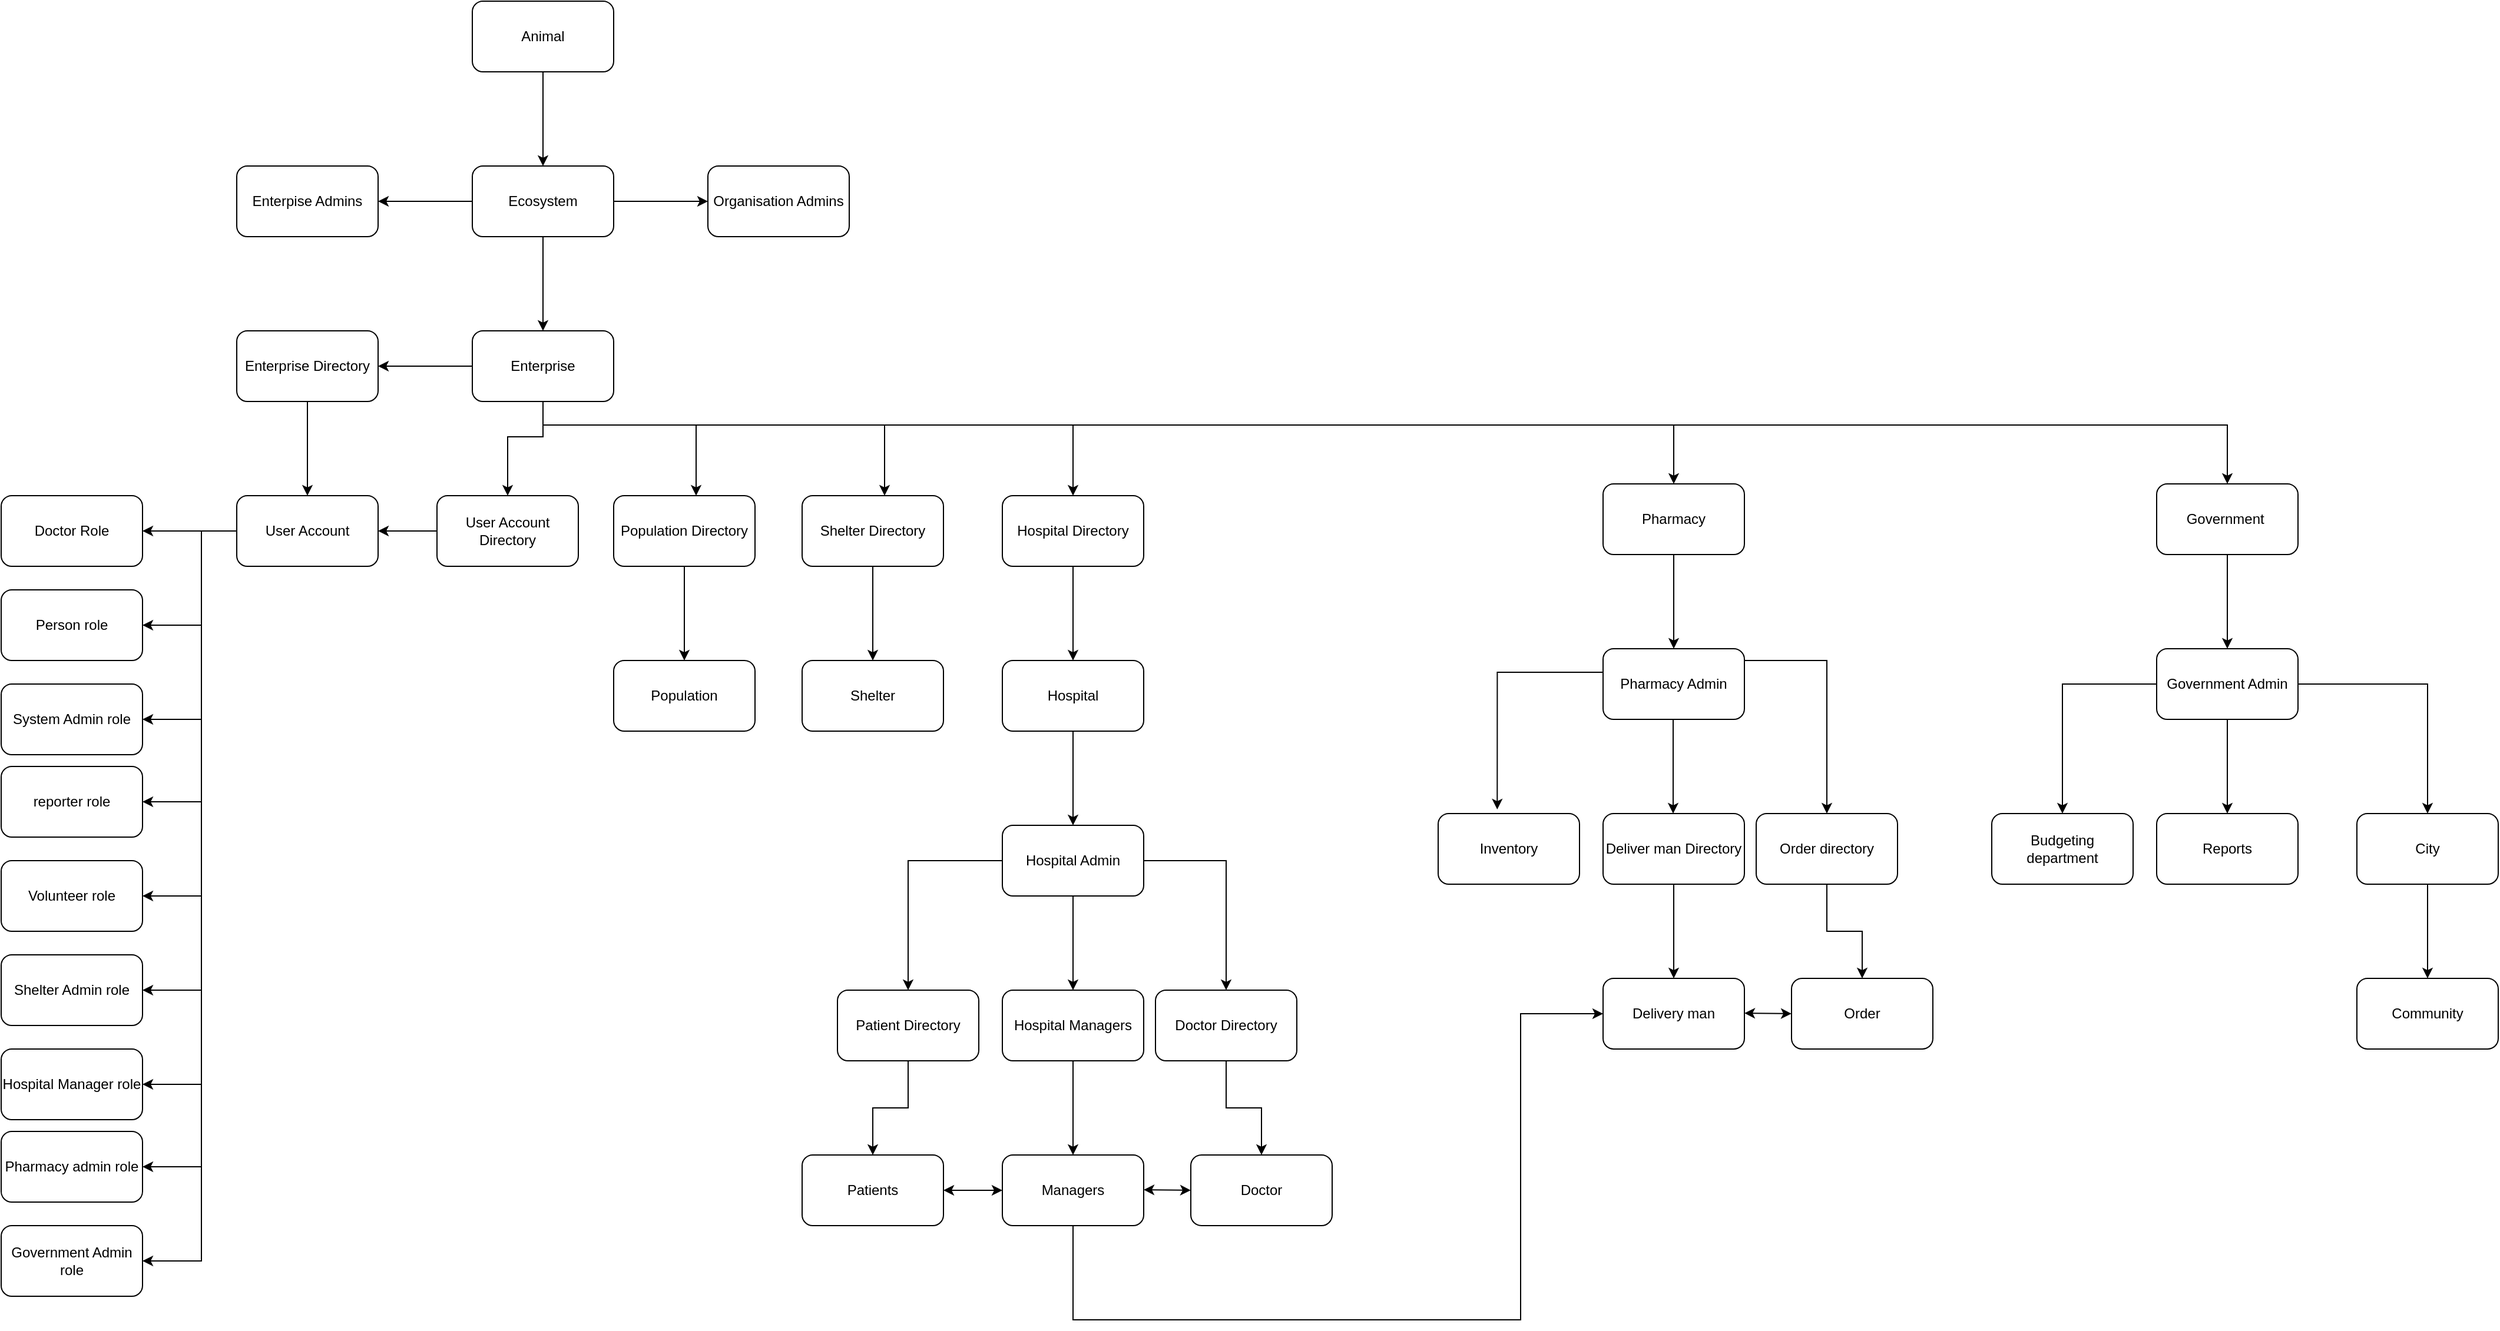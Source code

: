 <mxfile version="20.6.0" type="device"><diagram id="ehGRrM086gjIiH3QKwF8" name="Page-1"><mxGraphModel dx="2014" dy="582" grid="1" gridSize="10" guides="1" tooltips="1" connect="1" arrows="1" fold="1" page="1" pageScale="1" pageWidth="850" pageHeight="1100" math="0" shadow="0"><root><mxCell id="0"/><mxCell id="1" parent="0"/><mxCell id="E7ZCTLQ7cHhHYPHQt6Xk-4" value="" style="edgeStyle=orthogonalEdgeStyle;rounded=0;orthogonalLoop=1;jettySize=auto;html=1;" edge="1" parent="1" source="E7ZCTLQ7cHhHYPHQt6Xk-1" target="E7ZCTLQ7cHhHYPHQt6Xk-3"><mxGeometry relative="1" as="geometry"/></mxCell><mxCell id="E7ZCTLQ7cHhHYPHQt6Xk-1" value="Animal" style="rounded=1;whiteSpace=wrap;html=1;" vertex="1" parent="1"><mxGeometry x="370" y="20" width="120" height="60" as="geometry"/></mxCell><mxCell id="E7ZCTLQ7cHhHYPHQt6Xk-6" value="" style="edgeStyle=orthogonalEdgeStyle;rounded=0;orthogonalLoop=1;jettySize=auto;html=1;" edge="1" parent="1" source="E7ZCTLQ7cHhHYPHQt6Xk-3" target="E7ZCTLQ7cHhHYPHQt6Xk-5"><mxGeometry relative="1" as="geometry"/></mxCell><mxCell id="E7ZCTLQ7cHhHYPHQt6Xk-8" value="" style="edgeStyle=orthogonalEdgeStyle;rounded=0;orthogonalLoop=1;jettySize=auto;html=1;" edge="1" parent="1" source="E7ZCTLQ7cHhHYPHQt6Xk-3" target="E7ZCTLQ7cHhHYPHQt6Xk-7"><mxGeometry relative="1" as="geometry"/></mxCell><mxCell id="E7ZCTLQ7cHhHYPHQt6Xk-10" value="" style="edgeStyle=orthogonalEdgeStyle;rounded=0;orthogonalLoop=1;jettySize=auto;html=1;" edge="1" parent="1" source="E7ZCTLQ7cHhHYPHQt6Xk-3" target="E7ZCTLQ7cHhHYPHQt6Xk-9"><mxGeometry relative="1" as="geometry"/></mxCell><mxCell id="E7ZCTLQ7cHhHYPHQt6Xk-3" value="Ecosystem" style="rounded=1;whiteSpace=wrap;html=1;" vertex="1" parent="1"><mxGeometry x="370" y="160" width="120" height="60" as="geometry"/></mxCell><mxCell id="E7ZCTLQ7cHhHYPHQt6Xk-5" value="Enterpise Admins" style="rounded=1;whiteSpace=wrap;html=1;" vertex="1" parent="1"><mxGeometry x="170" y="160" width="120" height="60" as="geometry"/></mxCell><mxCell id="E7ZCTLQ7cHhHYPHQt6Xk-7" value="Organisation Admins" style="rounded=1;whiteSpace=wrap;html=1;" vertex="1" parent="1"><mxGeometry x="570" y="160" width="120" height="60" as="geometry"/></mxCell><mxCell id="E7ZCTLQ7cHhHYPHQt6Xk-12" value="" style="edgeStyle=orthogonalEdgeStyle;rounded=0;orthogonalLoop=1;jettySize=auto;html=1;" edge="1" parent="1" source="E7ZCTLQ7cHhHYPHQt6Xk-9" target="E7ZCTLQ7cHhHYPHQt6Xk-11"><mxGeometry relative="1" as="geometry"/></mxCell><mxCell id="E7ZCTLQ7cHhHYPHQt6Xk-16" value="" style="edgeStyle=orthogonalEdgeStyle;rounded=0;orthogonalLoop=1;jettySize=auto;html=1;" edge="1" parent="1" source="E7ZCTLQ7cHhHYPHQt6Xk-9" target="E7ZCTLQ7cHhHYPHQt6Xk-15"><mxGeometry relative="1" as="geometry"><Array as="points"><mxPoint x="430" y="390"/><mxPoint x="400" y="390"/></Array></mxGeometry></mxCell><mxCell id="E7ZCTLQ7cHhHYPHQt6Xk-9" value="Enterprise" style="rounded=1;whiteSpace=wrap;html=1;" vertex="1" parent="1"><mxGeometry x="370" y="300" width="120" height="60" as="geometry"/></mxCell><mxCell id="E7ZCTLQ7cHhHYPHQt6Xk-14" value="" style="edgeStyle=orthogonalEdgeStyle;rounded=0;orthogonalLoop=1;jettySize=auto;html=1;" edge="1" parent="1" source="E7ZCTLQ7cHhHYPHQt6Xk-11" target="E7ZCTLQ7cHhHYPHQt6Xk-13"><mxGeometry relative="1" as="geometry"/></mxCell><mxCell id="E7ZCTLQ7cHhHYPHQt6Xk-11" value="Enterprise Directory" style="rounded=1;whiteSpace=wrap;html=1;" vertex="1" parent="1"><mxGeometry x="170" y="300" width="120" height="60" as="geometry"/></mxCell><mxCell id="E7ZCTLQ7cHhHYPHQt6Xk-92" value="" style="edgeStyle=orthogonalEdgeStyle;rounded=0;orthogonalLoop=1;jettySize=auto;html=1;" edge="1" parent="1" source="E7ZCTLQ7cHhHYPHQt6Xk-13" target="E7ZCTLQ7cHhHYPHQt6Xk-91"><mxGeometry relative="1" as="geometry"/></mxCell><mxCell id="E7ZCTLQ7cHhHYPHQt6Xk-13" value="User Account" style="rounded=1;whiteSpace=wrap;html=1;" vertex="1" parent="1"><mxGeometry x="170" y="440" width="120" height="60" as="geometry"/></mxCell><mxCell id="E7ZCTLQ7cHhHYPHQt6Xk-17" value="" style="edgeStyle=orthogonalEdgeStyle;rounded=0;orthogonalLoop=1;jettySize=auto;html=1;" edge="1" parent="1" source="E7ZCTLQ7cHhHYPHQt6Xk-15" target="E7ZCTLQ7cHhHYPHQt6Xk-13"><mxGeometry relative="1" as="geometry"/></mxCell><mxCell id="E7ZCTLQ7cHhHYPHQt6Xk-15" value="User Account Directory" style="rounded=1;whiteSpace=wrap;html=1;" vertex="1" parent="1"><mxGeometry x="340" y="440" width="120" height="60" as="geometry"/></mxCell><mxCell id="E7ZCTLQ7cHhHYPHQt6Xk-19" value="" style="endArrow=classic;html=1;rounded=0;" edge="1" parent="1"><mxGeometry width="50" height="50" relative="1" as="geometry"><mxPoint x="430" y="380" as="sourcePoint"/><mxPoint x="560" y="440" as="targetPoint"/><Array as="points"><mxPoint x="560" y="380"/></Array></mxGeometry></mxCell><mxCell id="E7ZCTLQ7cHhHYPHQt6Xk-30" value="" style="edgeStyle=orthogonalEdgeStyle;rounded=0;orthogonalLoop=1;jettySize=auto;html=1;" edge="1" parent="1" source="E7ZCTLQ7cHhHYPHQt6Xk-20" target="E7ZCTLQ7cHhHYPHQt6Xk-29"><mxGeometry relative="1" as="geometry"/></mxCell><mxCell id="E7ZCTLQ7cHhHYPHQt6Xk-20" value="Population Directory&lt;br&gt;" style="rounded=1;whiteSpace=wrap;html=1;" vertex="1" parent="1"><mxGeometry x="490" y="440" width="120" height="60" as="geometry"/></mxCell><mxCell id="E7ZCTLQ7cHhHYPHQt6Xk-21" value="" style="endArrow=classic;html=1;rounded=0;" edge="1" parent="1"><mxGeometry width="50" height="50" relative="1" as="geometry"><mxPoint x="560" y="380" as="sourcePoint"/><mxPoint x="720" y="440" as="targetPoint"/><Array as="points"><mxPoint x="720" y="380"/></Array></mxGeometry></mxCell><mxCell id="E7ZCTLQ7cHhHYPHQt6Xk-32" value="" style="edgeStyle=orthogonalEdgeStyle;rounded=0;orthogonalLoop=1;jettySize=auto;html=1;" edge="1" parent="1" source="E7ZCTLQ7cHhHYPHQt6Xk-22" target="E7ZCTLQ7cHhHYPHQt6Xk-31"><mxGeometry relative="1" as="geometry"/></mxCell><mxCell id="E7ZCTLQ7cHhHYPHQt6Xk-22" value="Shelter Directory" style="rounded=1;whiteSpace=wrap;html=1;" vertex="1" parent="1"><mxGeometry x="650" y="440" width="120" height="60" as="geometry"/></mxCell><mxCell id="E7ZCTLQ7cHhHYPHQt6Xk-23" value="" style="endArrow=classic;html=1;rounded=0;" edge="1" parent="1"><mxGeometry width="50" height="50" relative="1" as="geometry"><mxPoint x="720" y="380" as="sourcePoint"/><mxPoint x="880" y="440" as="targetPoint"/><Array as="points"><mxPoint x="880" y="380"/></Array></mxGeometry></mxCell><mxCell id="E7ZCTLQ7cHhHYPHQt6Xk-36" value="" style="edgeStyle=orthogonalEdgeStyle;rounded=0;orthogonalLoop=1;jettySize=auto;html=1;" edge="1" parent="1" source="E7ZCTLQ7cHhHYPHQt6Xk-24" target="E7ZCTLQ7cHhHYPHQt6Xk-35"><mxGeometry relative="1" as="geometry"/></mxCell><mxCell id="E7ZCTLQ7cHhHYPHQt6Xk-24" value="Hospital Directory" style="rounded=1;whiteSpace=wrap;html=1;" vertex="1" parent="1"><mxGeometry x="820" y="440" width="120" height="60" as="geometry"/></mxCell><mxCell id="E7ZCTLQ7cHhHYPHQt6Xk-25" value="" style="endArrow=classic;html=1;rounded=0;" edge="1" parent="1"><mxGeometry width="50" height="50" relative="1" as="geometry"><mxPoint x="880" y="380" as="sourcePoint"/><mxPoint x="1390" y="430" as="targetPoint"/><Array as="points"><mxPoint x="1390" y="380"/></Array></mxGeometry></mxCell><mxCell id="E7ZCTLQ7cHhHYPHQt6Xk-63" value="" style="edgeStyle=orthogonalEdgeStyle;rounded=0;orthogonalLoop=1;jettySize=auto;html=1;" edge="1" parent="1" source="E7ZCTLQ7cHhHYPHQt6Xk-26" target="E7ZCTLQ7cHhHYPHQt6Xk-62"><mxGeometry relative="1" as="geometry"/></mxCell><mxCell id="E7ZCTLQ7cHhHYPHQt6Xk-26" value="Pharmacy" style="rounded=1;whiteSpace=wrap;html=1;" vertex="1" parent="1"><mxGeometry x="1330" y="430" width="120" height="60" as="geometry"/></mxCell><mxCell id="E7ZCTLQ7cHhHYPHQt6Xk-27" value="" style="endArrow=classic;html=1;rounded=0;" edge="1" parent="1" target="E7ZCTLQ7cHhHYPHQt6Xk-28"><mxGeometry width="50" height="50" relative="1" as="geometry"><mxPoint x="1040" y="380" as="sourcePoint"/><mxPoint x="1200" y="440" as="targetPoint"/><Array as="points"><mxPoint x="1860" y="380"/></Array></mxGeometry></mxCell><mxCell id="E7ZCTLQ7cHhHYPHQt6Xk-82" value="" style="edgeStyle=orthogonalEdgeStyle;rounded=0;orthogonalLoop=1;jettySize=auto;html=1;" edge="1" parent="1" source="E7ZCTLQ7cHhHYPHQt6Xk-28" target="E7ZCTLQ7cHhHYPHQt6Xk-81"><mxGeometry relative="1" as="geometry"/></mxCell><mxCell id="E7ZCTLQ7cHhHYPHQt6Xk-28" value="Government&amp;nbsp;" style="rounded=1;whiteSpace=wrap;html=1;" vertex="1" parent="1"><mxGeometry x="1800" y="430" width="120" height="60" as="geometry"/></mxCell><mxCell id="E7ZCTLQ7cHhHYPHQt6Xk-29" value="Population" style="rounded=1;whiteSpace=wrap;html=1;" vertex="1" parent="1"><mxGeometry x="490" y="580" width="120" height="60" as="geometry"/></mxCell><mxCell id="E7ZCTLQ7cHhHYPHQt6Xk-31" value="Shelter" style="rounded=1;whiteSpace=wrap;html=1;" vertex="1" parent="1"><mxGeometry x="650" y="580" width="120" height="60" as="geometry"/></mxCell><mxCell id="E7ZCTLQ7cHhHYPHQt6Xk-39" value="" style="edgeStyle=orthogonalEdgeStyle;rounded=0;orthogonalLoop=1;jettySize=auto;html=1;" edge="1" parent="1" source="E7ZCTLQ7cHhHYPHQt6Xk-35"><mxGeometry relative="1" as="geometry"><mxPoint x="880" y="720" as="targetPoint"/></mxGeometry></mxCell><mxCell id="E7ZCTLQ7cHhHYPHQt6Xk-35" value="Hospital" style="rounded=1;whiteSpace=wrap;html=1;" vertex="1" parent="1"><mxGeometry x="820" y="580" width="120" height="60" as="geometry"/></mxCell><mxCell id="E7ZCTLQ7cHhHYPHQt6Xk-47" value="" style="edgeStyle=orthogonalEdgeStyle;rounded=0;orthogonalLoop=1;jettySize=auto;html=1;" edge="1" parent="1" source="E7ZCTLQ7cHhHYPHQt6Xk-45" target="E7ZCTLQ7cHhHYPHQt6Xk-46"><mxGeometry relative="1" as="geometry"/></mxCell><mxCell id="E7ZCTLQ7cHhHYPHQt6Xk-49" value="" style="edgeStyle=orthogonalEdgeStyle;rounded=0;orthogonalLoop=1;jettySize=auto;html=1;" edge="1" parent="1" source="E7ZCTLQ7cHhHYPHQt6Xk-45" target="E7ZCTLQ7cHhHYPHQt6Xk-48"><mxGeometry relative="1" as="geometry"/></mxCell><mxCell id="E7ZCTLQ7cHhHYPHQt6Xk-51" value="" style="edgeStyle=orthogonalEdgeStyle;rounded=0;orthogonalLoop=1;jettySize=auto;html=1;" edge="1" parent="1" source="E7ZCTLQ7cHhHYPHQt6Xk-45" target="E7ZCTLQ7cHhHYPHQt6Xk-50"><mxGeometry relative="1" as="geometry"/></mxCell><mxCell id="E7ZCTLQ7cHhHYPHQt6Xk-45" value="Hospital Admin&lt;br&gt;" style="rounded=1;whiteSpace=wrap;html=1;" vertex="1" parent="1"><mxGeometry x="820" y="720" width="120" height="60" as="geometry"/></mxCell><mxCell id="E7ZCTLQ7cHhHYPHQt6Xk-53" value="" style="edgeStyle=orthogonalEdgeStyle;rounded=0;orthogonalLoop=1;jettySize=auto;html=1;" edge="1" parent="1" source="E7ZCTLQ7cHhHYPHQt6Xk-46" target="E7ZCTLQ7cHhHYPHQt6Xk-52"><mxGeometry relative="1" as="geometry"/></mxCell><mxCell id="E7ZCTLQ7cHhHYPHQt6Xk-46" value="Doctor Directory" style="rounded=1;whiteSpace=wrap;html=1;" vertex="1" parent="1"><mxGeometry x="950" y="860" width="120" height="60" as="geometry"/></mxCell><mxCell id="E7ZCTLQ7cHhHYPHQt6Xk-55" value="" style="edgeStyle=orthogonalEdgeStyle;rounded=0;orthogonalLoop=1;jettySize=auto;html=1;" edge="1" parent="1" source="E7ZCTLQ7cHhHYPHQt6Xk-48" target="E7ZCTLQ7cHhHYPHQt6Xk-54"><mxGeometry relative="1" as="geometry"/></mxCell><mxCell id="E7ZCTLQ7cHhHYPHQt6Xk-48" value="Hospital Managers" style="whiteSpace=wrap;html=1;rounded=1;" vertex="1" parent="1"><mxGeometry x="820" y="860" width="120" height="60" as="geometry"/></mxCell><mxCell id="E7ZCTLQ7cHhHYPHQt6Xk-57" value="" style="edgeStyle=orthogonalEdgeStyle;rounded=0;orthogonalLoop=1;jettySize=auto;html=1;" edge="1" parent="1" source="E7ZCTLQ7cHhHYPHQt6Xk-50" target="E7ZCTLQ7cHhHYPHQt6Xk-56"><mxGeometry relative="1" as="geometry"/></mxCell><mxCell id="E7ZCTLQ7cHhHYPHQt6Xk-50" value="Patient Directory" style="rounded=1;whiteSpace=wrap;html=1;" vertex="1" parent="1"><mxGeometry x="680" y="860" width="120" height="60" as="geometry"/></mxCell><mxCell id="E7ZCTLQ7cHhHYPHQt6Xk-52" value="Doctor" style="rounded=1;whiteSpace=wrap;html=1;" vertex="1" parent="1"><mxGeometry x="980" y="1000" width="120" height="60" as="geometry"/></mxCell><mxCell id="E7ZCTLQ7cHhHYPHQt6Xk-54" value="Managers" style="whiteSpace=wrap;html=1;rounded=1;" vertex="1" parent="1"><mxGeometry x="820" y="1000" width="120" height="60" as="geometry"/></mxCell><mxCell id="E7ZCTLQ7cHhHYPHQt6Xk-56" value="Patients" style="rounded=1;whiteSpace=wrap;html=1;" vertex="1" parent="1"><mxGeometry x="650" y="1000" width="120" height="60" as="geometry"/></mxCell><mxCell id="E7ZCTLQ7cHhHYPHQt6Xk-60" value="" style="endArrow=classic;startArrow=classic;html=1;rounded=0;exitX=1;exitY=0.5;exitDx=0;exitDy=0;" edge="1" parent="1" source="E7ZCTLQ7cHhHYPHQt6Xk-56"><mxGeometry width="50" height="50" relative="1" as="geometry"><mxPoint x="760" y="1029.5" as="sourcePoint"/><mxPoint x="820" y="1030" as="targetPoint"/></mxGeometry></mxCell><mxCell id="E7ZCTLQ7cHhHYPHQt6Xk-61" value="" style="endArrow=classic;startArrow=classic;html=1;rounded=0;exitX=1;exitY=0.5;exitDx=0;exitDy=0;" edge="1" parent="1"><mxGeometry width="50" height="50" relative="1" as="geometry"><mxPoint x="940" y="1029.5" as="sourcePoint"/><mxPoint x="980" y="1030" as="targetPoint"/></mxGeometry></mxCell><mxCell id="E7ZCTLQ7cHhHYPHQt6Xk-77" value="" style="edgeStyle=orthogonalEdgeStyle;rounded=0;orthogonalLoop=1;jettySize=auto;html=1;entryX=0.418;entryY=-0.059;entryDx=0;entryDy=0;entryPerimeter=0;" edge="1" parent="1" source="E7ZCTLQ7cHhHYPHQt6Xk-62" target="E7ZCTLQ7cHhHYPHQt6Xk-69"><mxGeometry relative="1" as="geometry"><mxPoint x="1240" y="630" as="targetPoint"/><Array as="points"><mxPoint x="1240" y="590"/></Array></mxGeometry></mxCell><mxCell id="E7ZCTLQ7cHhHYPHQt6Xk-79" value="" style="edgeStyle=orthogonalEdgeStyle;rounded=0;orthogonalLoop=1;jettySize=auto;html=1;entryX=0.5;entryY=0;entryDx=0;entryDy=0;" edge="1" parent="1" source="E7ZCTLQ7cHhHYPHQt6Xk-62" target="E7ZCTLQ7cHhHYPHQt6Xk-65"><mxGeometry relative="1" as="geometry"><mxPoint x="1520" y="600" as="targetPoint"/><Array as="points"><mxPoint x="1520" y="580"/></Array></mxGeometry></mxCell><mxCell id="E7ZCTLQ7cHhHYPHQt6Xk-62" value="Pharmacy Admin" style="rounded=1;whiteSpace=wrap;html=1;" vertex="1" parent="1"><mxGeometry x="1330" y="570" width="120" height="60" as="geometry"/></mxCell><mxCell id="E7ZCTLQ7cHhHYPHQt6Xk-64" value="" style="edgeStyle=orthogonalEdgeStyle;rounded=0;orthogonalLoop=1;jettySize=auto;html=1;" edge="1" parent="1" source="E7ZCTLQ7cHhHYPHQt6Xk-65" target="E7ZCTLQ7cHhHYPHQt6Xk-70"><mxGeometry relative="1" as="geometry"/></mxCell><mxCell id="E7ZCTLQ7cHhHYPHQt6Xk-65" value="Order directory" style="rounded=1;whiteSpace=wrap;html=1;" vertex="1" parent="1"><mxGeometry x="1460" y="710" width="120" height="60" as="geometry"/></mxCell><mxCell id="E7ZCTLQ7cHhHYPHQt6Xk-66" value="" style="edgeStyle=orthogonalEdgeStyle;rounded=0;orthogonalLoop=1;jettySize=auto;html=1;" edge="1" parent="1" source="E7ZCTLQ7cHhHYPHQt6Xk-67" target="E7ZCTLQ7cHhHYPHQt6Xk-71"><mxGeometry relative="1" as="geometry"/></mxCell><mxCell id="E7ZCTLQ7cHhHYPHQt6Xk-67" value="Deliver man Directory" style="whiteSpace=wrap;html=1;rounded=1;" vertex="1" parent="1"><mxGeometry x="1330" y="710" width="120" height="60" as="geometry"/></mxCell><mxCell id="E7ZCTLQ7cHhHYPHQt6Xk-69" value="Inventory" style="rounded=1;whiteSpace=wrap;html=1;" vertex="1" parent="1"><mxGeometry x="1190" y="710" width="120" height="60" as="geometry"/></mxCell><mxCell id="E7ZCTLQ7cHhHYPHQt6Xk-70" value="Order" style="rounded=1;whiteSpace=wrap;html=1;" vertex="1" parent="1"><mxGeometry x="1490" y="850" width="120" height="60" as="geometry"/></mxCell><mxCell id="E7ZCTLQ7cHhHYPHQt6Xk-71" value="Delivery man" style="whiteSpace=wrap;html=1;rounded=1;" vertex="1" parent="1"><mxGeometry x="1330" y="850" width="120" height="60" as="geometry"/></mxCell><mxCell id="E7ZCTLQ7cHhHYPHQt6Xk-74" value="" style="endArrow=classic;startArrow=classic;html=1;rounded=0;exitX=1;exitY=0.5;exitDx=0;exitDy=0;" edge="1" parent="1"><mxGeometry width="50" height="50" relative="1" as="geometry"><mxPoint x="1450" y="879.5" as="sourcePoint"/><mxPoint x="1490" y="880" as="targetPoint"/></mxGeometry></mxCell><mxCell id="E7ZCTLQ7cHhHYPHQt6Xk-75" value="" style="edgeStyle=orthogonalEdgeStyle;rounded=0;orthogonalLoop=1;jettySize=auto;html=1;" edge="1" parent="1"><mxGeometry relative="1" as="geometry"><mxPoint x="1389.5" y="630" as="sourcePoint"/><mxPoint x="1389.5" y="710" as="targetPoint"/></mxGeometry></mxCell><mxCell id="E7ZCTLQ7cHhHYPHQt6Xk-80" value="" style="endArrow=classic;html=1;rounded=0;entryX=0;entryY=0.5;entryDx=0;entryDy=0;exitX=0.5;exitY=1;exitDx=0;exitDy=0;" edge="1" parent="1" source="E7ZCTLQ7cHhHYPHQt6Xk-54" target="E7ZCTLQ7cHhHYPHQt6Xk-71"><mxGeometry width="50" height="50" relative="1" as="geometry"><mxPoint x="880" y="1140" as="sourcePoint"/><mxPoint x="1210" y="830" as="targetPoint"/><Array as="points"><mxPoint x="880" y="1140"/><mxPoint x="1260" y="1140"/><mxPoint x="1260" y="880"/></Array></mxGeometry></mxCell><mxCell id="E7ZCTLQ7cHhHYPHQt6Xk-84" value="" style="edgeStyle=orthogonalEdgeStyle;rounded=0;orthogonalLoop=1;jettySize=auto;html=1;" edge="1" parent="1" source="E7ZCTLQ7cHhHYPHQt6Xk-81" target="E7ZCTLQ7cHhHYPHQt6Xk-83"><mxGeometry relative="1" as="geometry"/></mxCell><mxCell id="E7ZCTLQ7cHhHYPHQt6Xk-86" value="" style="edgeStyle=orthogonalEdgeStyle;rounded=0;orthogonalLoop=1;jettySize=auto;html=1;" edge="1" parent="1" source="E7ZCTLQ7cHhHYPHQt6Xk-81" target="E7ZCTLQ7cHhHYPHQt6Xk-85"><mxGeometry relative="1" as="geometry"/></mxCell><mxCell id="E7ZCTLQ7cHhHYPHQt6Xk-88" value="" style="edgeStyle=orthogonalEdgeStyle;rounded=0;orthogonalLoop=1;jettySize=auto;html=1;" edge="1" parent="1" source="E7ZCTLQ7cHhHYPHQt6Xk-81" target="E7ZCTLQ7cHhHYPHQt6Xk-87"><mxGeometry relative="1" as="geometry"/></mxCell><mxCell id="E7ZCTLQ7cHhHYPHQt6Xk-81" value="Government Admin" style="rounded=1;whiteSpace=wrap;html=1;" vertex="1" parent="1"><mxGeometry x="1800" y="570" width="120" height="60" as="geometry"/></mxCell><mxCell id="E7ZCTLQ7cHhHYPHQt6Xk-83" value="Budgeting department" style="rounded=1;whiteSpace=wrap;html=1;" vertex="1" parent="1"><mxGeometry x="1660" y="710" width="120" height="60" as="geometry"/></mxCell><mxCell id="E7ZCTLQ7cHhHYPHQt6Xk-85" value="Reports" style="rounded=1;whiteSpace=wrap;html=1;" vertex="1" parent="1"><mxGeometry x="1800" y="710" width="120" height="60" as="geometry"/></mxCell><mxCell id="E7ZCTLQ7cHhHYPHQt6Xk-90" value="" style="edgeStyle=orthogonalEdgeStyle;rounded=0;orthogonalLoop=1;jettySize=auto;html=1;" edge="1" parent="1" source="E7ZCTLQ7cHhHYPHQt6Xk-87" target="E7ZCTLQ7cHhHYPHQt6Xk-89"><mxGeometry relative="1" as="geometry"/></mxCell><mxCell id="E7ZCTLQ7cHhHYPHQt6Xk-87" value="City" style="rounded=1;whiteSpace=wrap;html=1;" vertex="1" parent="1"><mxGeometry x="1970" y="710" width="120" height="60" as="geometry"/></mxCell><mxCell id="E7ZCTLQ7cHhHYPHQt6Xk-89" value="Community" style="rounded=1;whiteSpace=wrap;html=1;" vertex="1" parent="1"><mxGeometry x="1970" y="850" width="120" height="60" as="geometry"/></mxCell><mxCell id="E7ZCTLQ7cHhHYPHQt6Xk-91" value="Doctor Role" style="rounded=1;whiteSpace=wrap;html=1;" vertex="1" parent="1"><mxGeometry x="-30" y="440" width="120" height="60" as="geometry"/></mxCell><mxCell id="E7ZCTLQ7cHhHYPHQt6Xk-96" value="" style="endArrow=classic;html=1;rounded=0;" edge="1" parent="1" target="E7ZCTLQ7cHhHYPHQt6Xk-97"><mxGeometry width="50" height="50" relative="1" as="geometry"><mxPoint x="140" y="470" as="sourcePoint"/><mxPoint x="80" y="550" as="targetPoint"/><Array as="points"><mxPoint x="140" y="550"/></Array></mxGeometry></mxCell><mxCell id="E7ZCTLQ7cHhHYPHQt6Xk-97" value="Person role" style="rounded=1;whiteSpace=wrap;html=1;" vertex="1" parent="1"><mxGeometry x="-30" y="520" width="120" height="60" as="geometry"/></mxCell><mxCell id="E7ZCTLQ7cHhHYPHQt6Xk-98" value="" style="endArrow=classic;html=1;rounded=0;" edge="1" parent="1"><mxGeometry width="50" height="50" relative="1" as="geometry"><mxPoint x="140" y="550" as="sourcePoint"/><mxPoint x="90" y="630" as="targetPoint"/><Array as="points"><mxPoint x="140" y="630"/></Array></mxGeometry></mxCell><mxCell id="E7ZCTLQ7cHhHYPHQt6Xk-99" value="System Admin role" style="rounded=1;whiteSpace=wrap;html=1;" vertex="1" parent="1"><mxGeometry x="-30" y="600" width="120" height="60" as="geometry"/></mxCell><mxCell id="E7ZCTLQ7cHhHYPHQt6Xk-100" value="" style="endArrow=classic;html=1;rounded=0;" edge="1" parent="1"><mxGeometry width="50" height="50" relative="1" as="geometry"><mxPoint x="140" y="620" as="sourcePoint"/><mxPoint x="90" y="700" as="targetPoint"/><Array as="points"><mxPoint x="140" y="700"/></Array></mxGeometry></mxCell><mxCell id="E7ZCTLQ7cHhHYPHQt6Xk-101" value="" style="endArrow=classic;html=1;rounded=0;" edge="1" parent="1"><mxGeometry width="50" height="50" relative="1" as="geometry"><mxPoint x="140" y="700" as="sourcePoint"/><mxPoint x="90" y="780" as="targetPoint"/><Array as="points"><mxPoint x="140" y="780"/></Array></mxGeometry></mxCell><mxCell id="E7ZCTLQ7cHhHYPHQt6Xk-102" value="" style="endArrow=classic;html=1;rounded=0;" edge="1" parent="1"><mxGeometry width="50" height="50" relative="1" as="geometry"><mxPoint x="140" y="780" as="sourcePoint"/><mxPoint x="90" y="860" as="targetPoint"/><Array as="points"><mxPoint x="140" y="860"/></Array></mxGeometry></mxCell><mxCell id="E7ZCTLQ7cHhHYPHQt6Xk-103" value="" style="endArrow=classic;html=1;rounded=0;" edge="1" parent="1"><mxGeometry width="50" height="50" relative="1" as="geometry"><mxPoint x="140" y="860" as="sourcePoint"/><mxPoint x="90" y="940" as="targetPoint"/><Array as="points"><mxPoint x="140" y="940"/></Array></mxGeometry></mxCell><mxCell id="E7ZCTLQ7cHhHYPHQt6Xk-104" value="" style="endArrow=classic;html=1;rounded=0;" edge="1" parent="1"><mxGeometry width="50" height="50" relative="1" as="geometry"><mxPoint x="140" y="930" as="sourcePoint"/><mxPoint x="90" y="1010" as="targetPoint"/><Array as="points"><mxPoint x="140" y="1010"/></Array></mxGeometry></mxCell><mxCell id="E7ZCTLQ7cHhHYPHQt6Xk-105" value="" style="endArrow=classic;html=1;rounded=0;" edge="1" parent="1"><mxGeometry width="50" height="50" relative="1" as="geometry"><mxPoint x="140" y="1010" as="sourcePoint"/><mxPoint x="90" y="1090" as="targetPoint"/><Array as="points"><mxPoint x="140" y="1090"/></Array></mxGeometry></mxCell><mxCell id="E7ZCTLQ7cHhHYPHQt6Xk-106" value="reporter role" style="rounded=1;whiteSpace=wrap;html=1;" vertex="1" parent="1"><mxGeometry x="-30" y="670" width="120" height="60" as="geometry"/></mxCell><mxCell id="E7ZCTLQ7cHhHYPHQt6Xk-107" value="Volunteer role" style="rounded=1;whiteSpace=wrap;html=1;" vertex="1" parent="1"><mxGeometry x="-30" y="750" width="120" height="60" as="geometry"/></mxCell><mxCell id="E7ZCTLQ7cHhHYPHQt6Xk-108" value="Shelter Admin role" style="rounded=1;whiteSpace=wrap;html=1;" vertex="1" parent="1"><mxGeometry x="-30" y="830" width="120" height="60" as="geometry"/></mxCell><mxCell id="E7ZCTLQ7cHhHYPHQt6Xk-109" value="Hospital Manager role" style="rounded=1;whiteSpace=wrap;html=1;" vertex="1" parent="1"><mxGeometry x="-30" y="910" width="120" height="60" as="geometry"/></mxCell><mxCell id="E7ZCTLQ7cHhHYPHQt6Xk-110" value="Pharmacy admin role" style="rounded=1;whiteSpace=wrap;html=1;" vertex="1" parent="1"><mxGeometry x="-30" y="980" width="120" height="60" as="geometry"/></mxCell><mxCell id="E7ZCTLQ7cHhHYPHQt6Xk-111" value="Government Admin role" style="rounded=1;whiteSpace=wrap;html=1;" vertex="1" parent="1"><mxGeometry x="-30" y="1060" width="120" height="60" as="geometry"/></mxCell></root></mxGraphModel></diagram></mxfile>